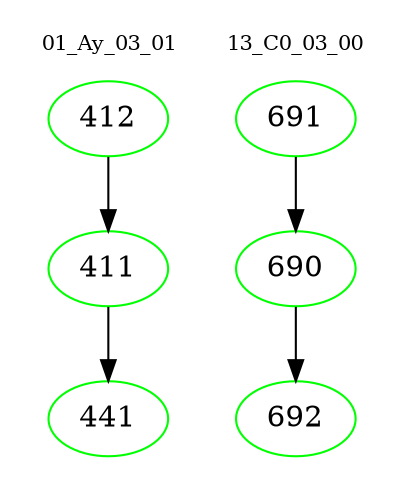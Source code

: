 digraph{
subgraph cluster_0 {
color = white
label = "01_Ay_03_01";
fontsize=10;
T0_412 [label="412", color="green"]
T0_412 -> T0_411 [color="black"]
T0_411 [label="411", color="green"]
T0_411 -> T0_441 [color="black"]
T0_441 [label="441", color="green"]
}
subgraph cluster_1 {
color = white
label = "13_C0_03_00";
fontsize=10;
T1_691 [label="691", color="green"]
T1_691 -> T1_690 [color="black"]
T1_690 [label="690", color="green"]
T1_690 -> T1_692 [color="black"]
T1_692 [label="692", color="green"]
}
}
